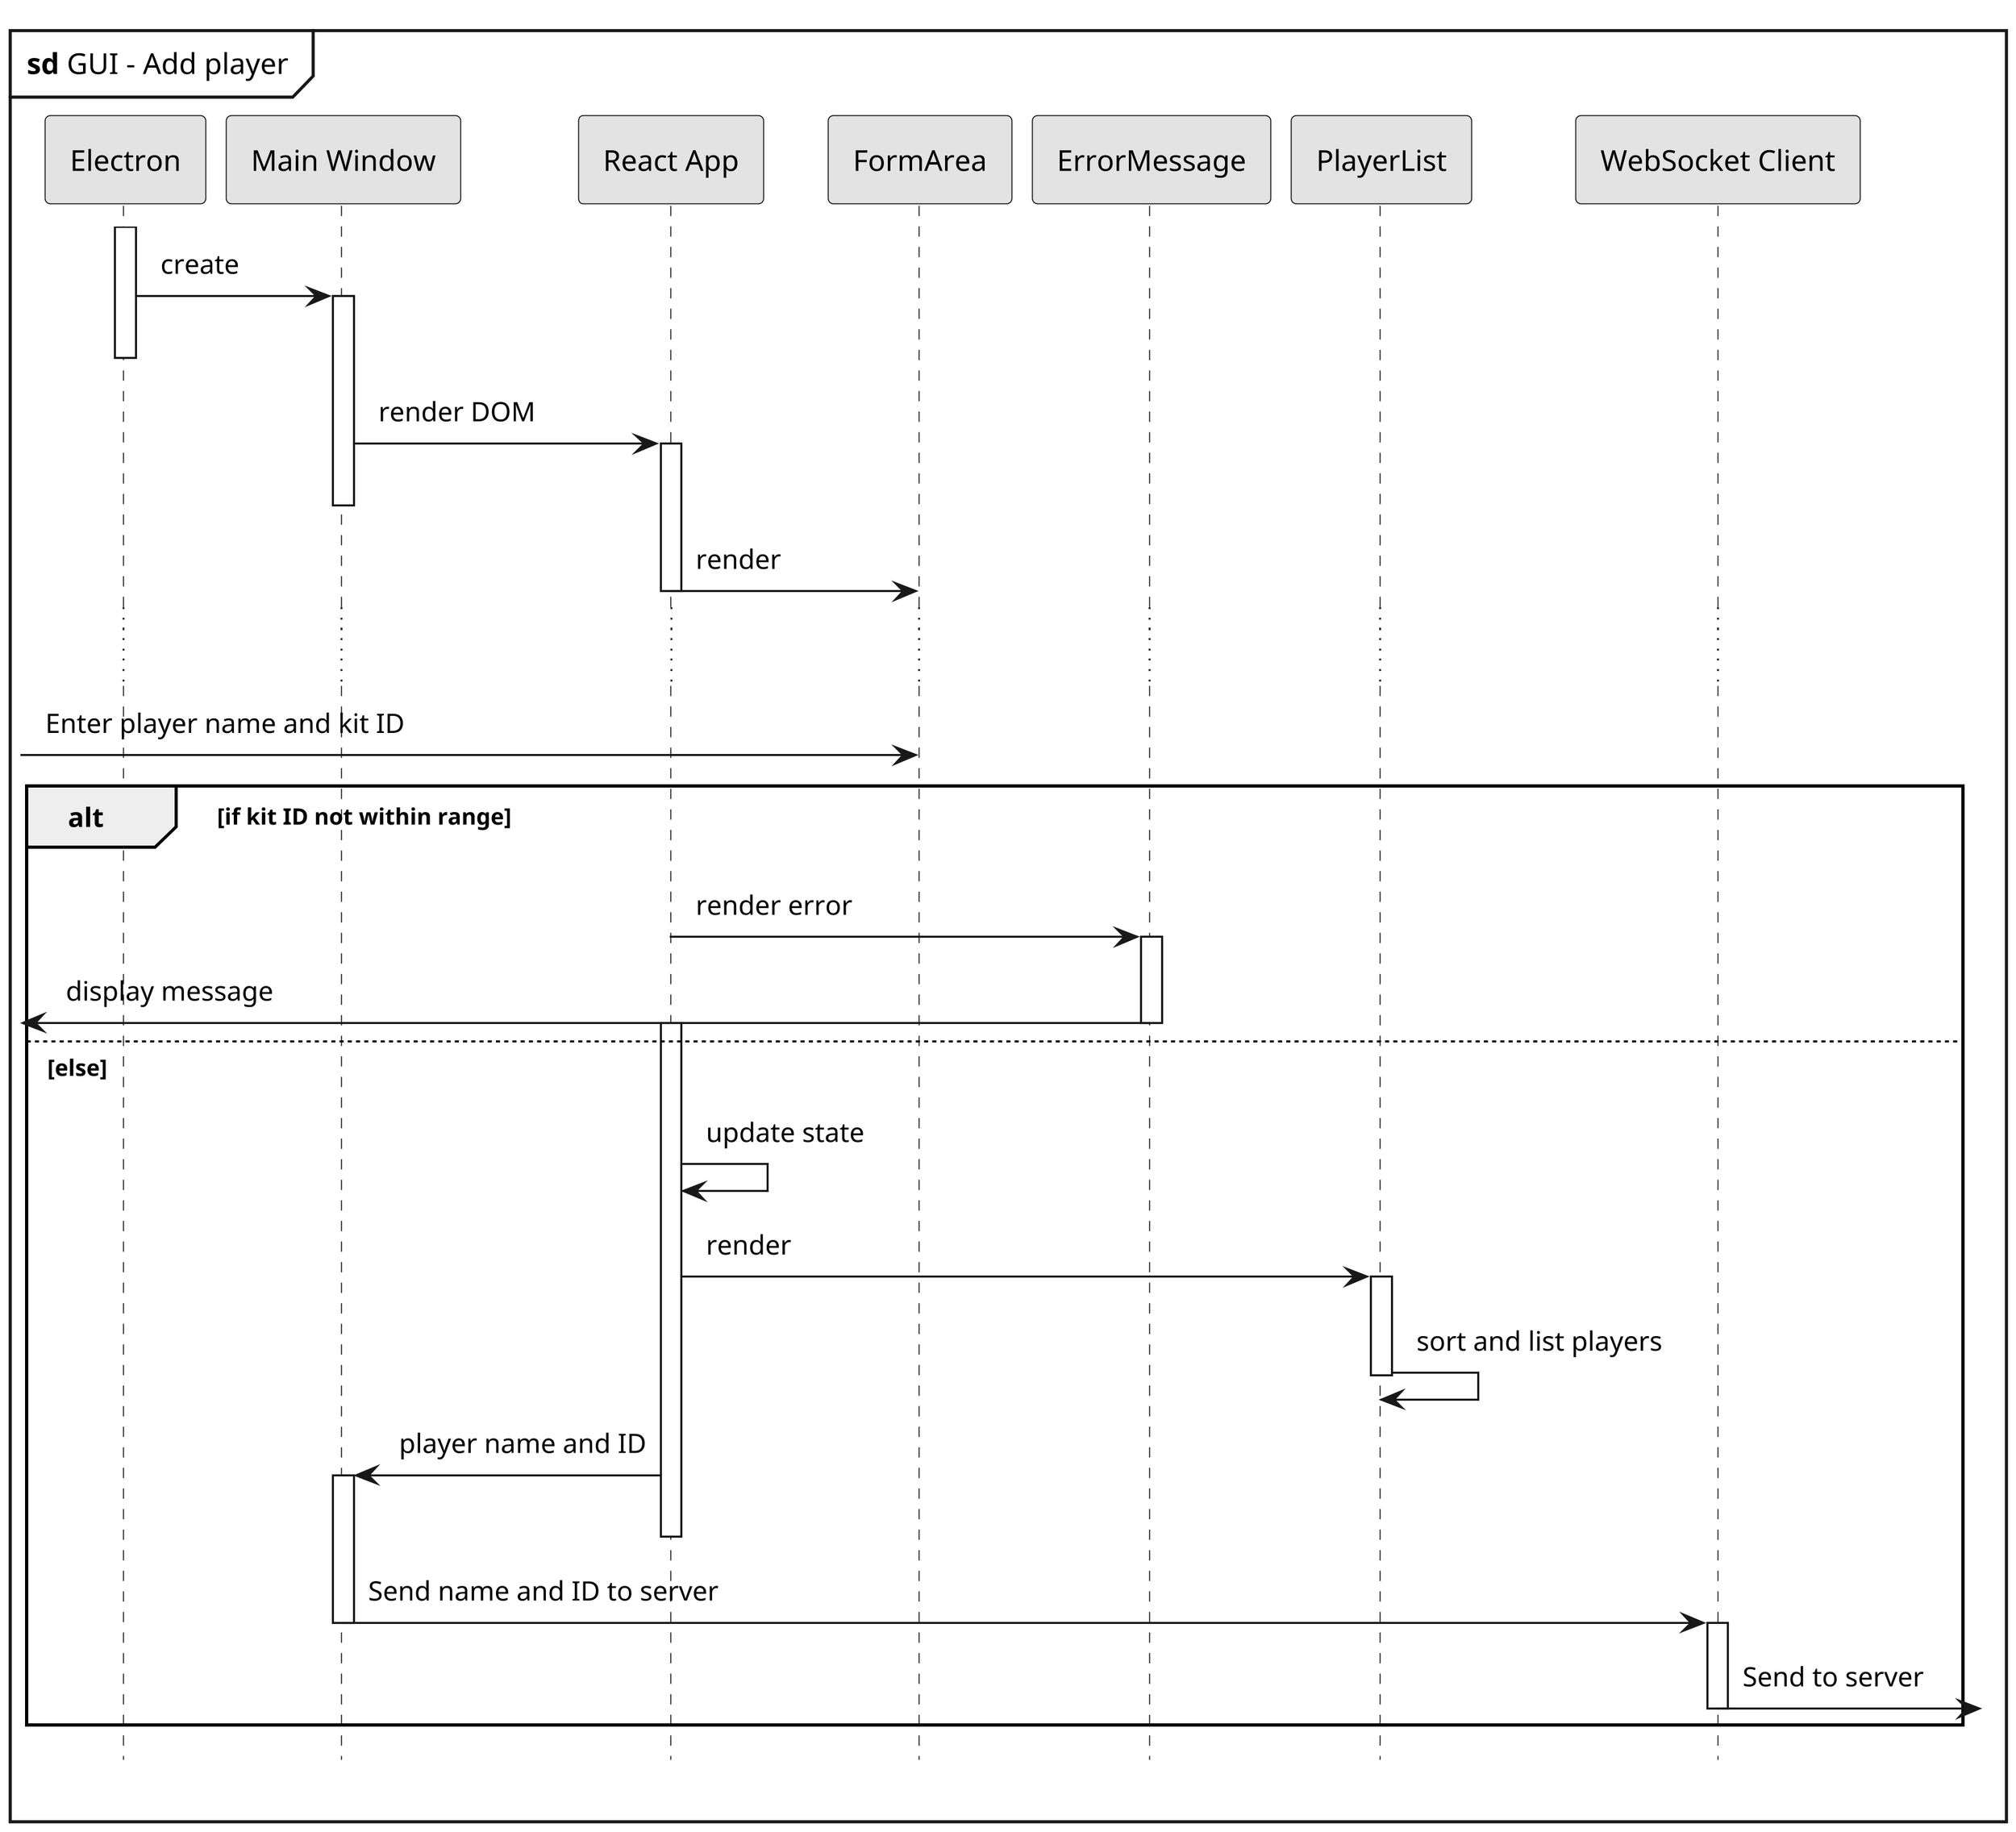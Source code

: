 @startuml GUIsdAddPlayer

skinparam {
    monochrome true
    dpi 300
    padding 5
    packageStyle rectangle
    packageStyle frame
    shadowing false
}

hide footbox

mainframe **sd** GUI - Add player

    participant Electron
    participant "Main Window" as main
    participant "React App" as react
    participant "FormArea" as form
    participant "ErrorMessage" as error
    participant "PlayerList" as players
    participant "WebSocket Client" as ws

    activate Electron
    Electron -> main++: create
    deactivate Electron
    main -> react++: render DOM
    deactivate main
    react -> form--: render
    ...
    [->form: Enter player name and kit ID

    alt if kit ID not within range
        react -> error++: render error
        [<-error: display message
        deactivate error
    else else
        activate react
        react -> react: update state
        react -> players++: render
        players -> players--: sort and list players
        react -> main++: player name and ID
        deactivate react
        main -> ws: Send name and ID to server
        deactivate main
        activate ws
        ws ->]: Send to server
        deactivate ws
    end

@enduml